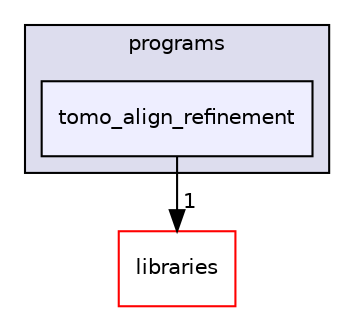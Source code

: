 digraph "xmipp/legacy/applications/programs/tomo_align_refinement" {
  compound=true
  node [ fontsize="10", fontname="Helvetica"];
  edge [ labelfontsize="10", labelfontname="Helvetica"];
  subgraph clusterdir_a205c211814f26c7bbd02dbfc70fcda8 {
    graph [ bgcolor="#ddddee", pencolor="black", label="programs" fontname="Helvetica", fontsize="10", URL="dir_a205c211814f26c7bbd02dbfc70fcda8.html"]
  dir_94bc828e701a19eee4761884e18d24fe [shape=box, label="tomo_align_refinement", style="filled", fillcolor="#eeeeff", pencolor="black", URL="dir_94bc828e701a19eee4761884e18d24fe.html"];
  }
  dir_ec5db26cfb72886407809adaaec84b8a [shape=box label="libraries" fillcolor="white" style="filled" color="red" URL="dir_ec5db26cfb72886407809adaaec84b8a.html"];
  dir_94bc828e701a19eee4761884e18d24fe->dir_ec5db26cfb72886407809adaaec84b8a [headlabel="1", labeldistance=1.5 headhref="dir_000311_000325.html"];
}
